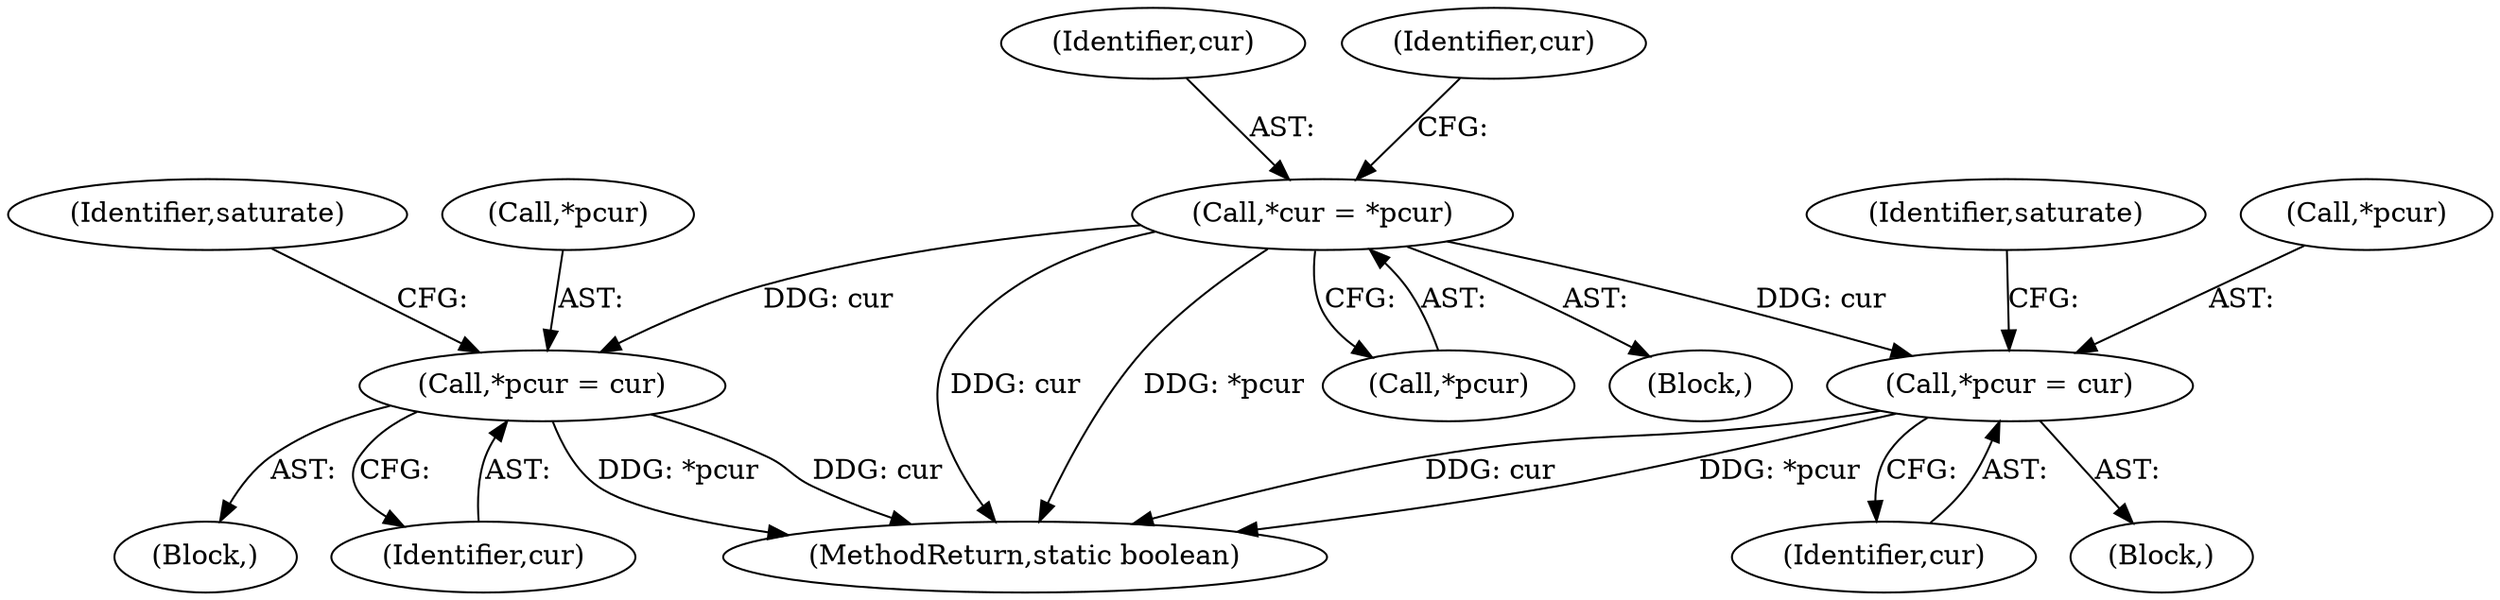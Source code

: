 digraph "0_virglrenderer_e534b51ca3c3cd25f3990589932a9ed711c59b27@pointer" {
"1002175" [label="(Call,*cur = *pcur)"];
"1002187" [label="(Call,*pcur = cur)"];
"1002211" [label="(Call,*pcur = cur)"];
"1004155" [label="(MethodReturn,static boolean)"];
"1002214" [label="(Identifier,cur)"];
"1002217" [label="(Identifier,saturate)"];
"1002193" [label="(Identifier,saturate)"];
"1002188" [label="(Call,*pcur)"];
"1002176" [label="(Identifier,cur)"];
"1002212" [label="(Call,*pcur)"];
"1002177" [label="(Call,*pcur)"];
"1002186" [label="(Block,)"];
"1002210" [label="(Block,)"];
"1002187" [label="(Call,*pcur = cur)"];
"1002190" [label="(Identifier,cur)"];
"1002211" [label="(Call,*pcur = cur)"];
"1002175" [label="(Call,*cur = *pcur)"];
"1002173" [label="(Block,)"];
"1002182" [label="(Identifier,cur)"];
"1002175" -> "1002173"  [label="AST: "];
"1002175" -> "1002177"  [label="CFG: "];
"1002176" -> "1002175"  [label="AST: "];
"1002177" -> "1002175"  [label="AST: "];
"1002182" -> "1002175"  [label="CFG: "];
"1002175" -> "1004155"  [label="DDG: cur"];
"1002175" -> "1004155"  [label="DDG: *pcur"];
"1002175" -> "1002187"  [label="DDG: cur"];
"1002175" -> "1002211"  [label="DDG: cur"];
"1002187" -> "1002186"  [label="AST: "];
"1002187" -> "1002190"  [label="CFG: "];
"1002188" -> "1002187"  [label="AST: "];
"1002190" -> "1002187"  [label="AST: "];
"1002193" -> "1002187"  [label="CFG: "];
"1002187" -> "1004155"  [label="DDG: cur"];
"1002187" -> "1004155"  [label="DDG: *pcur"];
"1002211" -> "1002210"  [label="AST: "];
"1002211" -> "1002214"  [label="CFG: "];
"1002212" -> "1002211"  [label="AST: "];
"1002214" -> "1002211"  [label="AST: "];
"1002217" -> "1002211"  [label="CFG: "];
"1002211" -> "1004155"  [label="DDG: cur"];
"1002211" -> "1004155"  [label="DDG: *pcur"];
}
